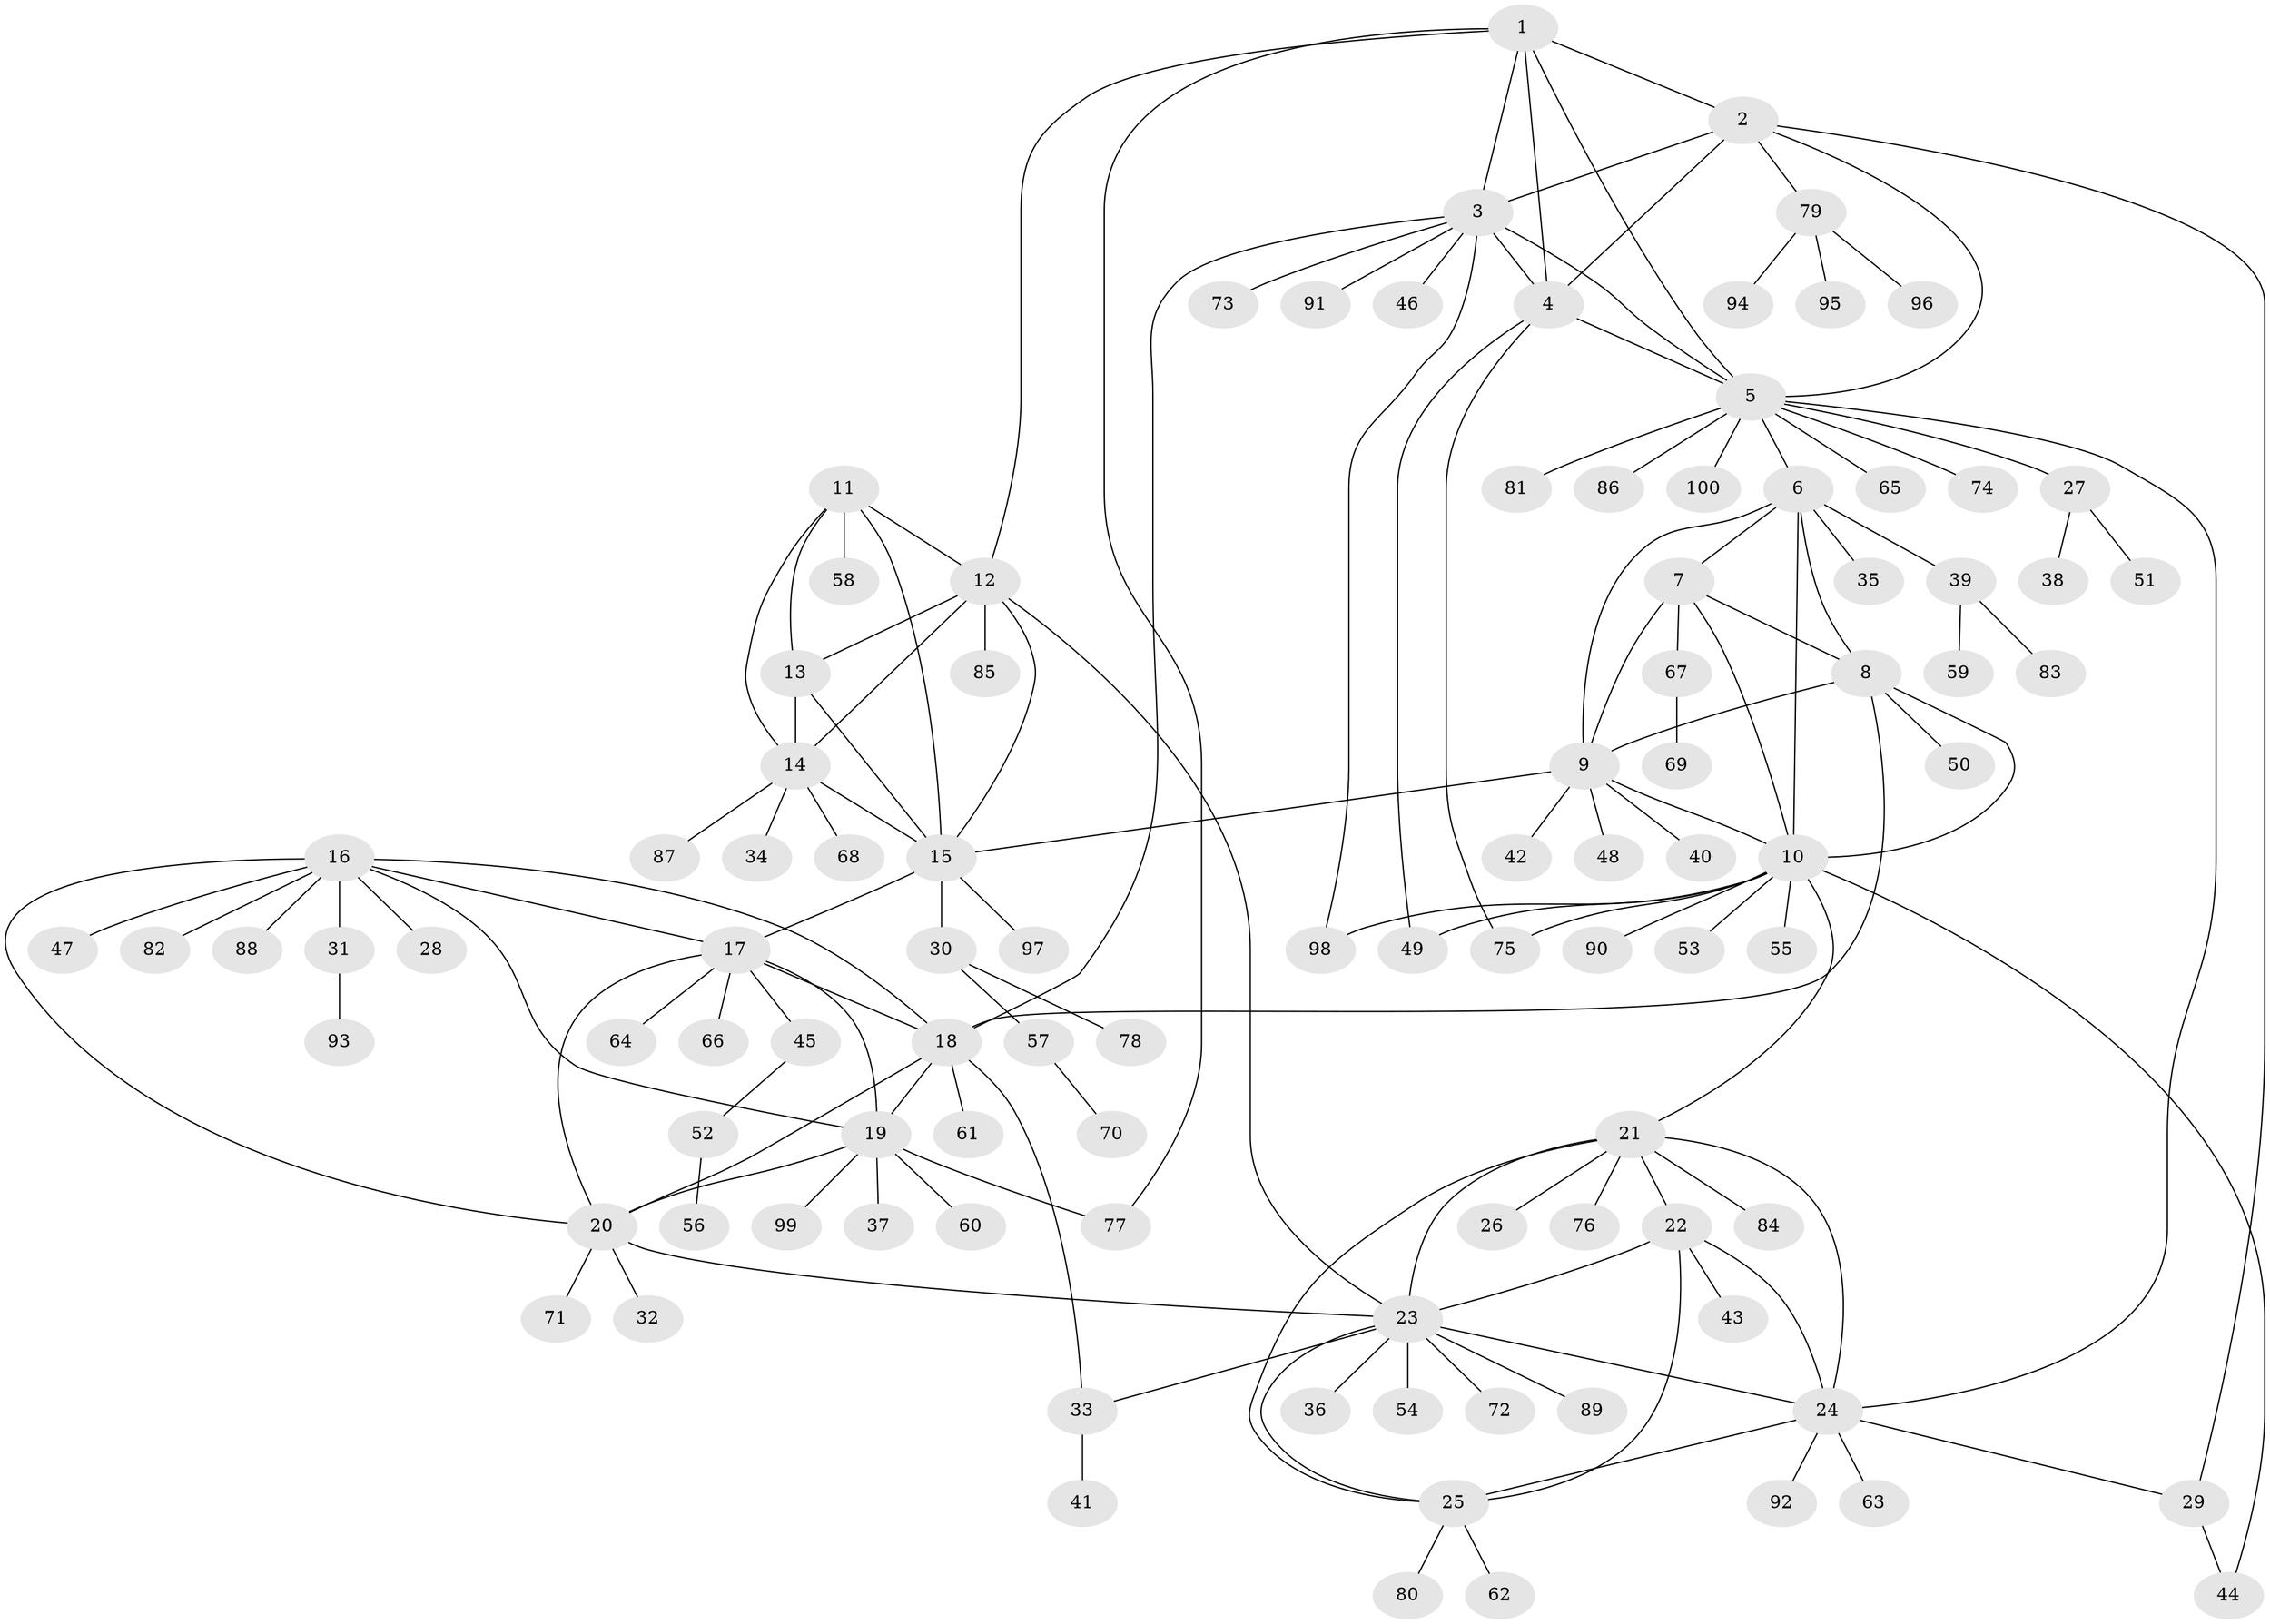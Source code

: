 // Generated by graph-tools (version 1.1) at 2025/50/03/09/25 03:50:27]
// undirected, 100 vertices, 142 edges
graph export_dot {
graph [start="1"]
  node [color=gray90,style=filled];
  1;
  2;
  3;
  4;
  5;
  6;
  7;
  8;
  9;
  10;
  11;
  12;
  13;
  14;
  15;
  16;
  17;
  18;
  19;
  20;
  21;
  22;
  23;
  24;
  25;
  26;
  27;
  28;
  29;
  30;
  31;
  32;
  33;
  34;
  35;
  36;
  37;
  38;
  39;
  40;
  41;
  42;
  43;
  44;
  45;
  46;
  47;
  48;
  49;
  50;
  51;
  52;
  53;
  54;
  55;
  56;
  57;
  58;
  59;
  60;
  61;
  62;
  63;
  64;
  65;
  66;
  67;
  68;
  69;
  70;
  71;
  72;
  73;
  74;
  75;
  76;
  77;
  78;
  79;
  80;
  81;
  82;
  83;
  84;
  85;
  86;
  87;
  88;
  89;
  90;
  91;
  92;
  93;
  94;
  95;
  96;
  97;
  98;
  99;
  100;
  1 -- 2;
  1 -- 3;
  1 -- 4;
  1 -- 5;
  1 -- 12;
  1 -- 77;
  2 -- 3;
  2 -- 4;
  2 -- 5;
  2 -- 29;
  2 -- 79;
  3 -- 4;
  3 -- 5;
  3 -- 18;
  3 -- 46;
  3 -- 73;
  3 -- 91;
  3 -- 98;
  4 -- 5;
  4 -- 49;
  4 -- 75;
  5 -- 6;
  5 -- 24;
  5 -- 27;
  5 -- 65;
  5 -- 74;
  5 -- 81;
  5 -- 86;
  5 -- 100;
  6 -- 7;
  6 -- 8;
  6 -- 9;
  6 -- 10;
  6 -- 35;
  6 -- 39;
  7 -- 8;
  7 -- 9;
  7 -- 10;
  7 -- 67;
  8 -- 9;
  8 -- 10;
  8 -- 18;
  8 -- 50;
  9 -- 10;
  9 -- 15;
  9 -- 40;
  9 -- 42;
  9 -- 48;
  10 -- 21;
  10 -- 44;
  10 -- 49;
  10 -- 53;
  10 -- 55;
  10 -- 75;
  10 -- 90;
  10 -- 98;
  11 -- 12;
  11 -- 13;
  11 -- 14;
  11 -- 15;
  11 -- 58;
  12 -- 13;
  12 -- 14;
  12 -- 15;
  12 -- 23;
  12 -- 85;
  13 -- 14;
  13 -- 15;
  14 -- 15;
  14 -- 34;
  14 -- 68;
  14 -- 87;
  15 -- 17;
  15 -- 30;
  15 -- 97;
  16 -- 17;
  16 -- 18;
  16 -- 19;
  16 -- 20;
  16 -- 28;
  16 -- 31;
  16 -- 47;
  16 -- 82;
  16 -- 88;
  17 -- 18;
  17 -- 19;
  17 -- 20;
  17 -- 45;
  17 -- 64;
  17 -- 66;
  18 -- 19;
  18 -- 20;
  18 -- 33;
  18 -- 61;
  19 -- 20;
  19 -- 37;
  19 -- 60;
  19 -- 77;
  19 -- 99;
  20 -- 23;
  20 -- 32;
  20 -- 71;
  21 -- 22;
  21 -- 23;
  21 -- 24;
  21 -- 25;
  21 -- 26;
  21 -- 76;
  21 -- 84;
  22 -- 23;
  22 -- 24;
  22 -- 25;
  22 -- 43;
  23 -- 24;
  23 -- 25;
  23 -- 33;
  23 -- 36;
  23 -- 54;
  23 -- 72;
  23 -- 89;
  24 -- 25;
  24 -- 29;
  24 -- 63;
  24 -- 92;
  25 -- 62;
  25 -- 80;
  27 -- 38;
  27 -- 51;
  29 -- 44;
  30 -- 57;
  30 -- 78;
  31 -- 93;
  33 -- 41;
  39 -- 59;
  39 -- 83;
  45 -- 52;
  52 -- 56;
  57 -- 70;
  67 -- 69;
  79 -- 94;
  79 -- 95;
  79 -- 96;
}

